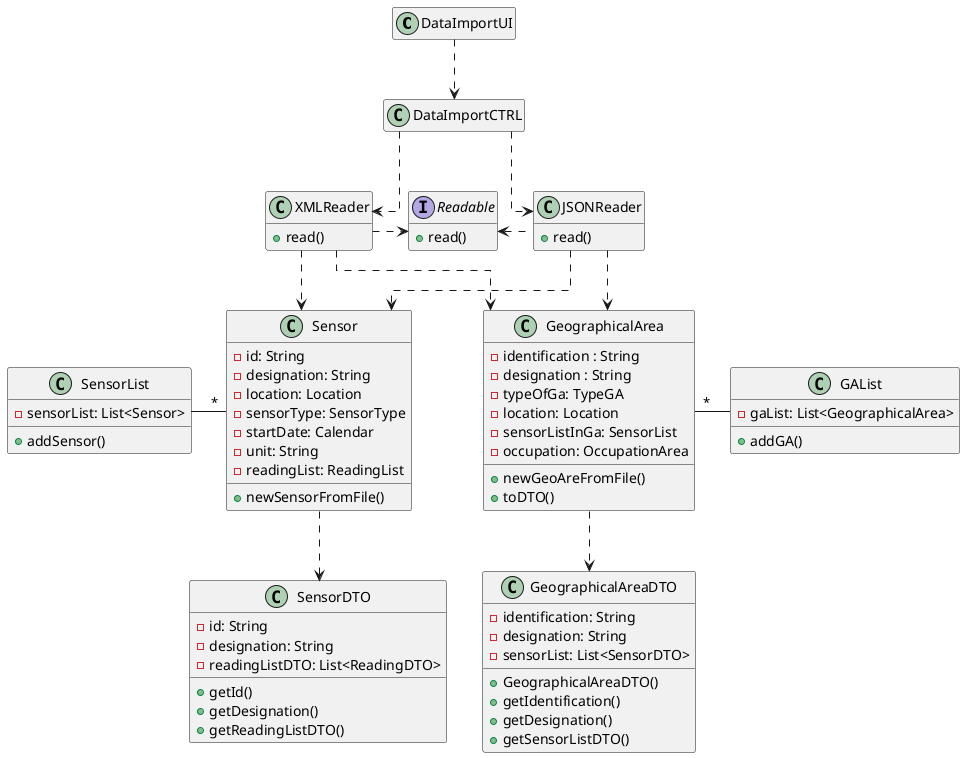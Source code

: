 @startuml
skinparam linetype ortho
hide empty members

class DataImportUI{

}

class DataImportCTRL{
}


interface Readable {
+ read()
}

class JSONReader{
+ read()
}

class XMLReader{
+ read()
}

 class GAList {
- gaList: List<GeographicalArea>
+ addGA()
  }


class GeographicalArea {
- identification : String
- designation : String
- typeOfGa: TypeGA
- location: Location
- sensorListInGa: SensorList
- occupation: OccupationArea
+ newGeoAreFromFile()
+ toDTO()
 }

 class GeographicalAreaDTO{
 - identification: String
 - designation: String
 - sensorList: List<SensorDTO>
 + GeographicalAreaDTO()
 + getIdentification()
 + getDesignation()
 + getSensorListDTO()
 }

 class SensorList{
 - sensorList: List<Sensor>
 + addSensor()
 }

 class Sensor {
 - id: String
 - designation: String
 - location: Location
 - sensorType: SensorType
 - startDate: Calendar
 - unit: String
 - readingList: ReadingList
 + newSensorFromFile()
 }

 class SensorDTO{
 - id: String
 - designation: String
 - readingListDTO: List<ReadingDTO>
 + getId()
 + getDesignation()
 + getReadingListDTO()
 }

DataImportUI ..> DataImportCTRL

DataImportCTRL ..> JSONReader
DataImportCTRL ..> XMLReader

Readable <. JSONReader
XMLReader .> Readable


JSONReader ..> GeographicalArea
XMLReader ..> GeographicalArea

XMLReader ..> Sensor
JSONReader ..> Sensor


GeographicalArea ..> GeographicalAreaDTO
GeographicalArea"*" - GAList

Sensor ..> SensorDTO
SensorList - "*"Sensor


@enduml